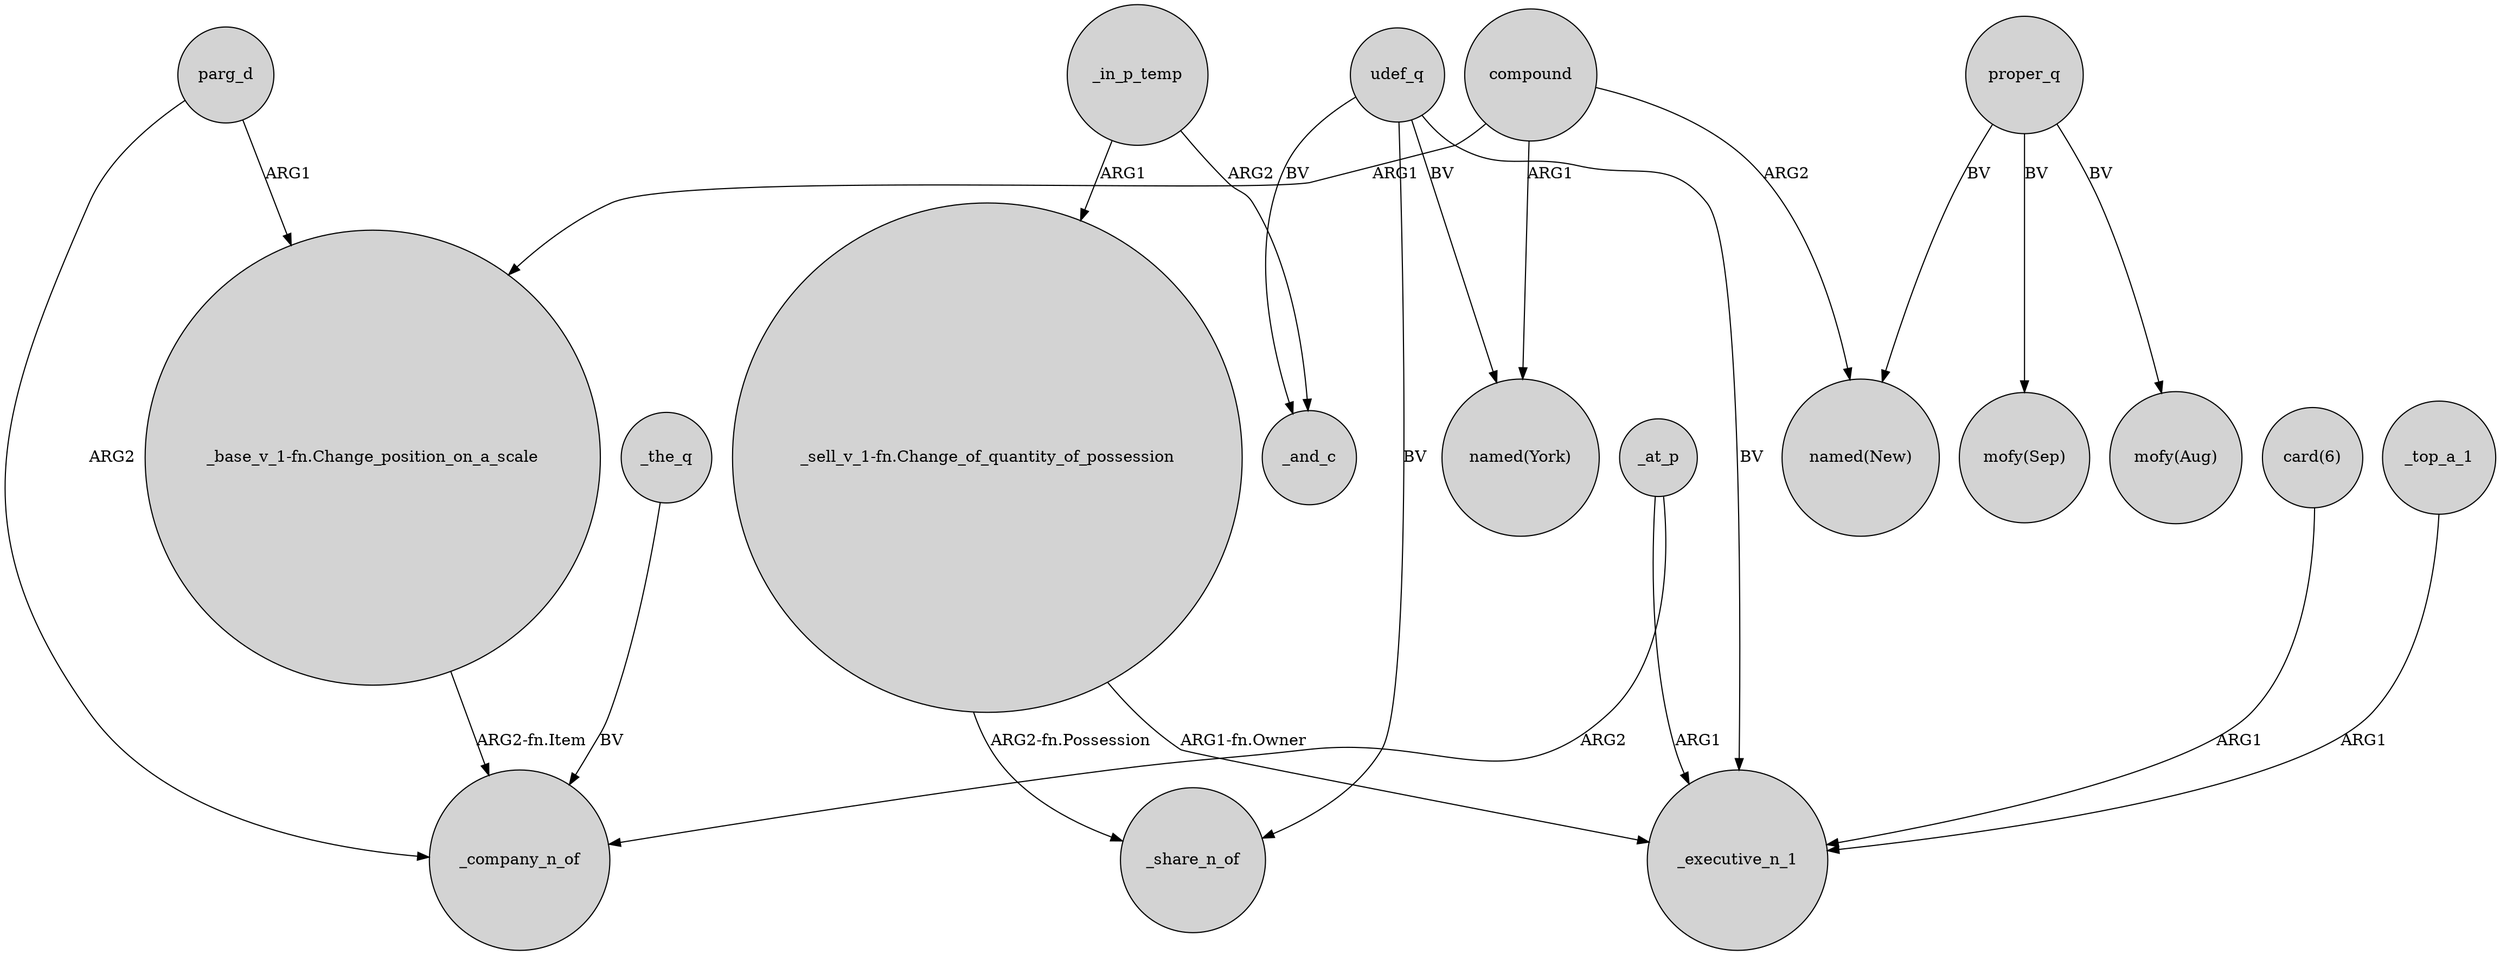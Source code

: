 digraph {
	node [shape=circle style=filled]
	parg_d -> "_base_v_1-fn.Change_position_on_a_scale" [label=ARG1]
	compound -> "named(New)" [label=ARG2]
	"_sell_v_1-fn.Change_of_quantity_of_possession" -> _share_n_of [label="ARG2-fn.Possession"]
	proper_q -> "named(New)" [label=BV]
	"_base_v_1-fn.Change_position_on_a_scale" -> _company_n_of [label="ARG2-fn.Item"]
	"_sell_v_1-fn.Change_of_quantity_of_possession" -> _executive_n_1 [label="ARG1-fn.Owner"]
	proper_q -> "mofy(Aug)" [label=BV]
	_in_p_temp -> "_sell_v_1-fn.Change_of_quantity_of_possession" [label=ARG1]
	_at_p -> _executive_n_1 [label=ARG1]
	parg_d -> _company_n_of [label=ARG2]
	udef_q -> _and_c [label=BV]
	_at_p -> _company_n_of [label=ARG2]
	_in_p_temp -> _and_c [label=ARG2]
	udef_q -> _executive_n_1 [label=BV]
	udef_q -> _share_n_of [label=BV]
	udef_q -> "named(York)" [label=BV]
	compound -> "_base_v_1-fn.Change_position_on_a_scale" [label=ARG1]
	proper_q -> "mofy(Sep)" [label=BV]
	"card(6)" -> _executive_n_1 [label=ARG1]
	compound -> "named(York)" [label=ARG1]
	_top_a_1 -> _executive_n_1 [label=ARG1]
	_the_q -> _company_n_of [label=BV]
}
